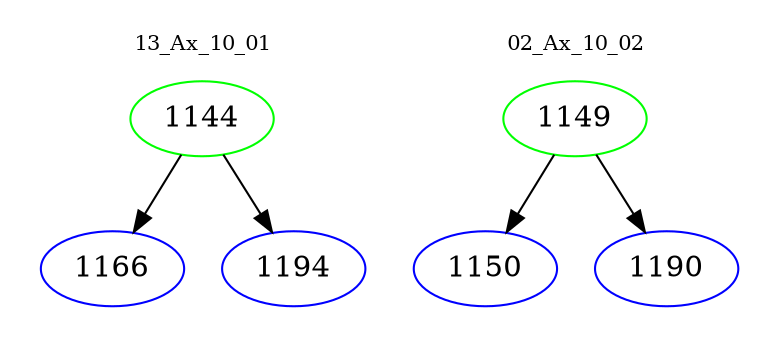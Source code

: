 digraph{
subgraph cluster_0 {
color = white
label = "13_Ax_10_01";
fontsize=10;
T0_1144 [label="1144", color="green"]
T0_1144 -> T0_1166 [color="black"]
T0_1166 [label="1166", color="blue"]
T0_1144 -> T0_1194 [color="black"]
T0_1194 [label="1194", color="blue"]
}
subgraph cluster_1 {
color = white
label = "02_Ax_10_02";
fontsize=10;
T1_1149 [label="1149", color="green"]
T1_1149 -> T1_1150 [color="black"]
T1_1150 [label="1150", color="blue"]
T1_1149 -> T1_1190 [color="black"]
T1_1190 [label="1190", color="blue"]
}
}
